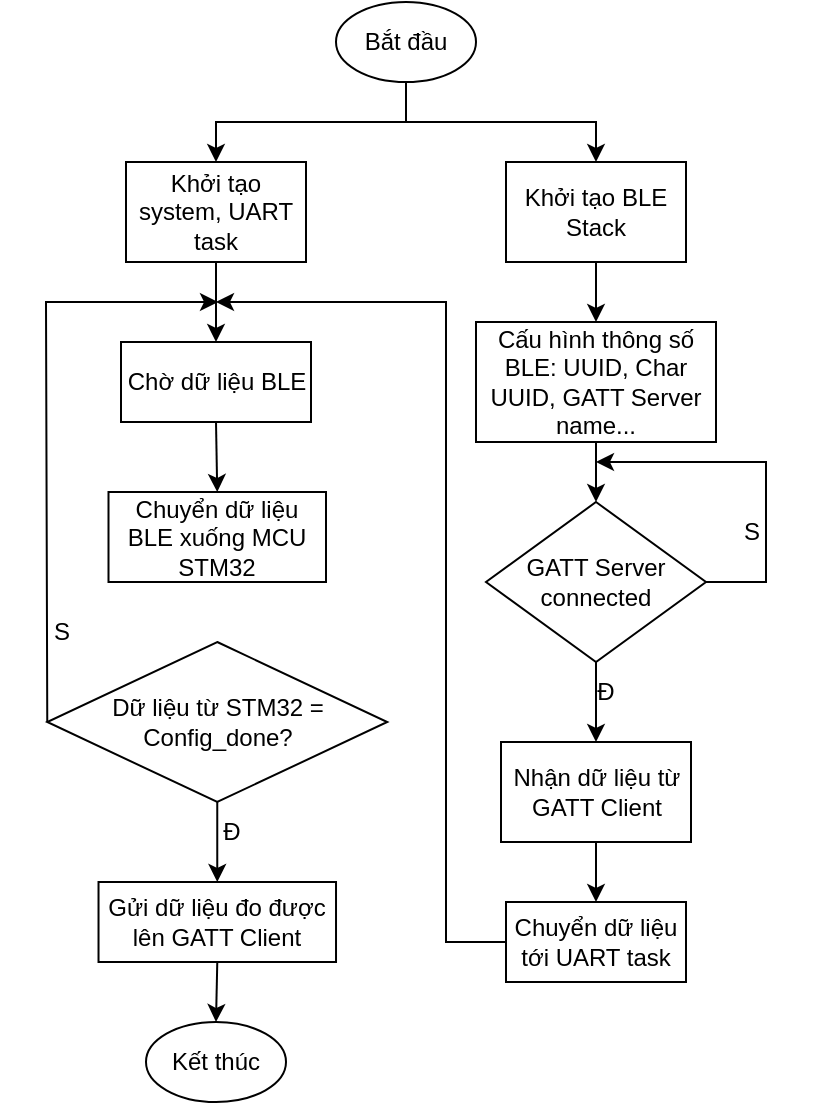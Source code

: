 <mxfile version="24.6.4" type="github">
  <diagram name="Trang-1" id="5MpEeCYLcMmnyMq-eZr1">
    <mxGraphModel dx="1514" dy="823" grid="0" gridSize="10" guides="1" tooltips="1" connect="1" arrows="1" fold="1" page="1" pageScale="1" pageWidth="850" pageHeight="1100" math="0" shadow="0">
      <root>
        <mxCell id="0" />
        <mxCell id="1" parent="0" />
        <mxCell id="8tfWesdkJqedTnPdc9yw-1" value="Bắt đầu" style="ellipse;whiteSpace=wrap;html=1;" parent="1" vertex="1">
          <mxGeometry x="385" y="340" width="70" height="40" as="geometry" />
        </mxCell>
        <mxCell id="8tfWesdkJqedTnPdc9yw-2" value="Khởi tạo BLE Stack" style="rounded=0;whiteSpace=wrap;html=1;" parent="1" vertex="1">
          <mxGeometry x="470" y="420" width="90" height="50" as="geometry" />
        </mxCell>
        <mxCell id="8tfWesdkJqedTnPdc9yw-3" value="Khởi tạo system, UART task" style="rounded=0;whiteSpace=wrap;html=1;" parent="1" vertex="1">
          <mxGeometry x="280" y="420" width="90" height="50" as="geometry" />
        </mxCell>
        <mxCell id="8tfWesdkJqedTnPdc9yw-4" value="Cấu hình thông số BLE: UUID, Char UUID, GATT Server name..." style="rounded=0;whiteSpace=wrap;html=1;" parent="1" vertex="1">
          <mxGeometry x="455" y="500" width="120" height="60" as="geometry" />
        </mxCell>
        <mxCell id="8tfWesdkJqedTnPdc9yw-5" value="GATT Server connected" style="rhombus;whiteSpace=wrap;html=1;" parent="1" vertex="1">
          <mxGeometry x="460" y="590" width="110" height="80" as="geometry" />
        </mxCell>
        <mxCell id="8tfWesdkJqedTnPdc9yw-6" value="" style="endArrow=classic;html=1;rounded=0;exitX=0.5;exitY=1;exitDx=0;exitDy=0;" parent="1" source="8tfWesdkJqedTnPdc9yw-2" target="8tfWesdkJqedTnPdc9yw-4" edge="1">
          <mxGeometry width="50" height="50" relative="1" as="geometry">
            <mxPoint x="350" y="600" as="sourcePoint" />
            <mxPoint x="400" y="550" as="targetPoint" />
          </mxGeometry>
        </mxCell>
        <mxCell id="8tfWesdkJqedTnPdc9yw-7" value="" style="endArrow=classic;html=1;rounded=0;exitX=0.5;exitY=1;exitDx=0;exitDy=0;entryX=0.5;entryY=0;entryDx=0;entryDy=0;" parent="1" source="8tfWesdkJqedTnPdc9yw-4" target="8tfWesdkJqedTnPdc9yw-5" edge="1">
          <mxGeometry width="50" height="50" relative="1" as="geometry">
            <mxPoint x="350" y="600" as="sourcePoint" />
            <mxPoint x="400" y="550" as="targetPoint" />
          </mxGeometry>
        </mxCell>
        <mxCell id="8tfWesdkJqedTnPdc9yw-8" value="Nhận dữ liệu từ GATT Client" style="rounded=0;whiteSpace=wrap;html=1;" parent="1" vertex="1">
          <mxGeometry x="467.5" y="710" width="95" height="50" as="geometry" />
        </mxCell>
        <mxCell id="8tfWesdkJqedTnPdc9yw-9" value="" style="endArrow=classic;html=1;rounded=0;exitX=0.5;exitY=1;exitDx=0;exitDy=0;entryX=0.5;entryY=0;entryDx=0;entryDy=0;" parent="1" source="8tfWesdkJqedTnPdc9yw-5" target="8tfWesdkJqedTnPdc9yw-8" edge="1">
          <mxGeometry width="50" height="50" relative="1" as="geometry">
            <mxPoint x="350" y="600" as="sourcePoint" />
            <mxPoint x="400" y="550" as="targetPoint" />
          </mxGeometry>
        </mxCell>
        <mxCell id="8tfWesdkJqedTnPdc9yw-10" value="" style="endArrow=classic;html=1;rounded=0;exitX=1;exitY=0.5;exitDx=0;exitDy=0;" parent="1" source="8tfWesdkJqedTnPdc9yw-5" edge="1">
          <mxGeometry width="50" height="50" relative="1" as="geometry">
            <mxPoint x="565" y="623" as="sourcePoint" />
            <mxPoint x="515" y="570" as="targetPoint" />
            <Array as="points">
              <mxPoint x="600" y="630" />
              <mxPoint x="600" y="570" />
            </Array>
          </mxGeometry>
        </mxCell>
        <mxCell id="8tfWesdkJqedTnPdc9yw-11" value="S" style="text;html=1;align=center;verticalAlign=middle;whiteSpace=wrap;rounded=0;" parent="1" vertex="1">
          <mxGeometry x="562.5" y="590" width="60" height="30" as="geometry" />
        </mxCell>
        <mxCell id="8tfWesdkJqedTnPdc9yw-12" value="Đ" style="text;html=1;align=center;verticalAlign=middle;whiteSpace=wrap;rounded=0;" parent="1" vertex="1">
          <mxGeometry x="490" y="670" width="60" height="30" as="geometry" />
        </mxCell>
        <mxCell id="8tfWesdkJqedTnPdc9yw-13" value="Chuyển dữ liệu tới UART task" style="rounded=0;whiteSpace=wrap;html=1;" parent="1" vertex="1">
          <mxGeometry x="470" y="790" width="90" height="40" as="geometry" />
        </mxCell>
        <mxCell id="8tfWesdkJqedTnPdc9yw-14" value="" style="endArrow=classic;html=1;rounded=0;exitX=0.5;exitY=1;exitDx=0;exitDy=0;entryX=0.5;entryY=0;entryDx=0;entryDy=0;" parent="1" source="8tfWesdkJqedTnPdc9yw-8" target="8tfWesdkJqedTnPdc9yw-13" edge="1">
          <mxGeometry width="50" height="50" relative="1" as="geometry">
            <mxPoint x="330" y="650" as="sourcePoint" />
            <mxPoint x="380" y="600" as="targetPoint" />
          </mxGeometry>
        </mxCell>
        <mxCell id="8tfWesdkJqedTnPdc9yw-15" value="Chờ dữ liệu BLE" style="rounded=0;whiteSpace=wrap;html=1;" parent="1" vertex="1">
          <mxGeometry x="277.5" y="510" width="95" height="40" as="geometry" />
        </mxCell>
        <mxCell id="8tfWesdkJqedTnPdc9yw-16" value="" style="endArrow=classic;html=1;rounded=0;exitX=0.5;exitY=1;exitDx=0;exitDy=0;" parent="1" source="8tfWesdkJqedTnPdc9yw-3" target="8tfWesdkJqedTnPdc9yw-15" edge="1">
          <mxGeometry width="50" height="50" relative="1" as="geometry">
            <mxPoint x="330" y="650" as="sourcePoint" />
            <mxPoint x="380" y="600" as="targetPoint" />
          </mxGeometry>
        </mxCell>
        <mxCell id="8tfWesdkJqedTnPdc9yw-17" value="" style="endArrow=classic;html=1;rounded=0;" parent="1" edge="1">
          <mxGeometry width="50" height="50" relative="1" as="geometry">
            <mxPoint x="470" y="810" as="sourcePoint" />
            <mxPoint x="325" y="490" as="targetPoint" />
            <Array as="points">
              <mxPoint x="440" y="810" />
              <mxPoint x="440" y="490" />
            </Array>
          </mxGeometry>
        </mxCell>
        <mxCell id="8tfWesdkJqedTnPdc9yw-18" value="" style="endArrow=none;html=1;rounded=0;entryX=0.5;entryY=1;entryDx=0;entryDy=0;" parent="1" target="8tfWesdkJqedTnPdc9yw-1" edge="1">
          <mxGeometry width="50" height="50" relative="1" as="geometry">
            <mxPoint x="420" y="400" as="sourcePoint" />
            <mxPoint x="430" y="550" as="targetPoint" />
          </mxGeometry>
        </mxCell>
        <mxCell id="8tfWesdkJqedTnPdc9yw-19" value="" style="endArrow=classic;html=1;rounded=0;entryX=0.5;entryY=0;entryDx=0;entryDy=0;" parent="1" target="8tfWesdkJqedTnPdc9yw-2" edge="1">
          <mxGeometry width="50" height="50" relative="1" as="geometry">
            <mxPoint x="420" y="400" as="sourcePoint" />
            <mxPoint x="430" y="550" as="targetPoint" />
            <Array as="points">
              <mxPoint x="515" y="400" />
            </Array>
          </mxGeometry>
        </mxCell>
        <mxCell id="8tfWesdkJqedTnPdc9yw-20" value="" style="endArrow=classic;html=1;rounded=0;entryX=0.5;entryY=0;entryDx=0;entryDy=0;" parent="1" target="8tfWesdkJqedTnPdc9yw-3" edge="1">
          <mxGeometry width="50" height="50" relative="1" as="geometry">
            <mxPoint x="420" y="400" as="sourcePoint" />
            <mxPoint x="430" y="550" as="targetPoint" />
            <Array as="points">
              <mxPoint x="325" y="400" />
            </Array>
          </mxGeometry>
        </mxCell>
        <mxCell id="8tfWesdkJqedTnPdc9yw-21" value="Chuyển dữ liệu BLE xuống MCU STM32" style="rounded=0;whiteSpace=wrap;html=1;" parent="1" vertex="1">
          <mxGeometry x="271.25" y="585" width="108.75" height="45" as="geometry" />
        </mxCell>
        <mxCell id="8tfWesdkJqedTnPdc9yw-22" value="" style="endArrow=classic;html=1;rounded=0;exitX=0.5;exitY=1;exitDx=0;exitDy=0;entryX=0.5;entryY=0;entryDx=0;entryDy=0;" parent="1" source="8tfWesdkJqedTnPdc9yw-15" target="8tfWesdkJqedTnPdc9yw-21" edge="1">
          <mxGeometry width="50" height="50" relative="1" as="geometry">
            <mxPoint x="380" y="680" as="sourcePoint" />
            <mxPoint x="430" y="630" as="targetPoint" />
          </mxGeometry>
        </mxCell>
        <mxCell id="8tfWesdkJqedTnPdc9yw-23" value="Dữ liệu từ STM32 = Config_done?" style="rhombus;whiteSpace=wrap;html=1;" parent="1" vertex="1">
          <mxGeometry x="240.63" y="660" width="170" height="80" as="geometry" />
        </mxCell>
        <mxCell id="8tfWesdkJqedTnPdc9yw-25" value="" style="endArrow=classic;html=1;rounded=0;exitX=0;exitY=0.5;exitDx=0;exitDy=0;" parent="1" source="8tfWesdkJqedTnPdc9yw-23" edge="1">
          <mxGeometry width="50" height="50" relative="1" as="geometry">
            <mxPoint x="380" y="680" as="sourcePoint" />
            <mxPoint x="326" y="490" as="targetPoint" />
            <Array as="points">
              <mxPoint x="240" y="490" />
            </Array>
          </mxGeometry>
        </mxCell>
        <mxCell id="8tfWesdkJqedTnPdc9yw-26" value="S" style="text;html=1;align=center;verticalAlign=middle;whiteSpace=wrap;rounded=0;" parent="1" vertex="1">
          <mxGeometry x="217.5" y="640" width="60" height="30" as="geometry" />
        </mxCell>
        <mxCell id="8tfWesdkJqedTnPdc9yw-27" value="Gửi dữ liệu đo được lên GATT Client" style="rounded=0;whiteSpace=wrap;html=1;" parent="1" vertex="1">
          <mxGeometry x="266.26" y="780" width="118.75" height="40" as="geometry" />
        </mxCell>
        <mxCell id="8tfWesdkJqedTnPdc9yw-28" value="" style="endArrow=classic;html=1;rounded=0;exitX=0.5;exitY=1;exitDx=0;exitDy=0;entryX=0.5;entryY=0;entryDx=0;entryDy=0;" parent="1" source="8tfWesdkJqedTnPdc9yw-23" target="8tfWesdkJqedTnPdc9yw-27" edge="1">
          <mxGeometry width="50" height="50" relative="1" as="geometry">
            <mxPoint x="380" y="820" as="sourcePoint" />
            <mxPoint x="430" y="770" as="targetPoint" />
          </mxGeometry>
        </mxCell>
        <mxCell id="8tfWesdkJqedTnPdc9yw-29" value="Đ" style="text;html=1;align=center;verticalAlign=middle;whiteSpace=wrap;rounded=0;" parent="1" vertex="1">
          <mxGeometry x="303" y="740" width="60" height="30" as="geometry" />
        </mxCell>
        <mxCell id="8tfWesdkJqedTnPdc9yw-30" value="Kết thúc" style="ellipse;whiteSpace=wrap;html=1;" parent="1" vertex="1">
          <mxGeometry x="290" y="850" width="70" height="40" as="geometry" />
        </mxCell>
        <mxCell id="8tfWesdkJqedTnPdc9yw-31" value="" style="endArrow=classic;html=1;rounded=0;exitX=0.5;exitY=1;exitDx=0;exitDy=0;entryX=0.5;entryY=0;entryDx=0;entryDy=0;" parent="1" source="8tfWesdkJqedTnPdc9yw-27" target="8tfWesdkJqedTnPdc9yw-30" edge="1">
          <mxGeometry width="50" height="50" relative="1" as="geometry">
            <mxPoint x="380" y="820" as="sourcePoint" />
            <mxPoint x="430" y="770" as="targetPoint" />
          </mxGeometry>
        </mxCell>
      </root>
    </mxGraphModel>
  </diagram>
</mxfile>
